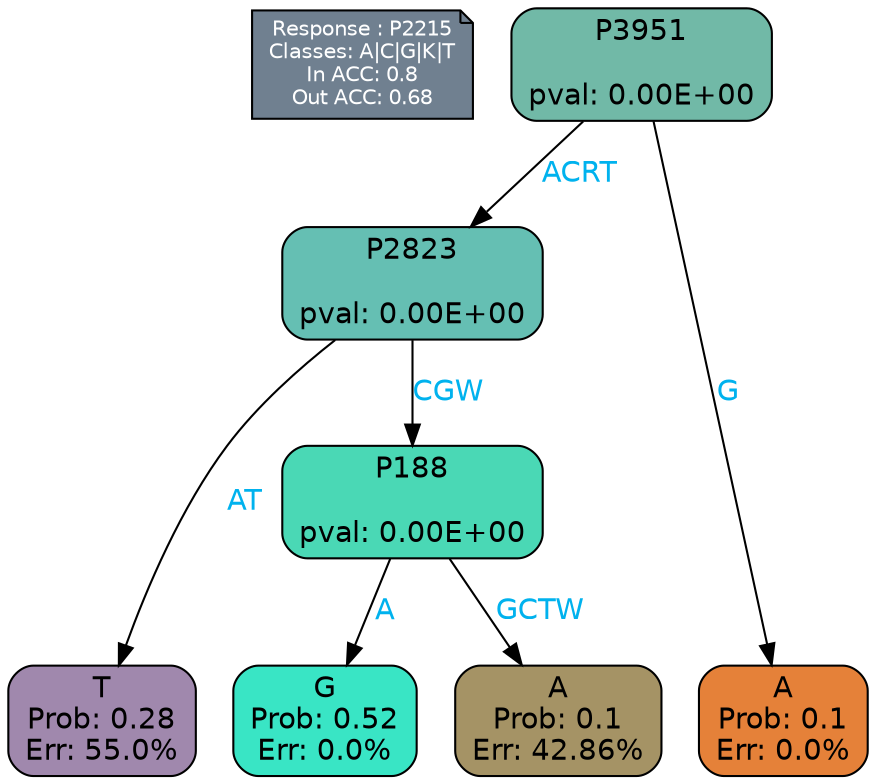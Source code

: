 digraph Tree {
node [shape=box, style="filled, rounded", color="black", fontname=helvetica] ;
graph [ranksep=equally, splines=polylines, bgcolor=transparent, dpi=600] ;
edge [fontname=helvetica] ;
LEGEND [label="Response : P2215
Classes: A|C|G|K|T
In ACC: 0.8
Out ACC: 0.68
",shape=note,align=left,style=filled,fillcolor="slategray",fontcolor="white",fontsize=10];1 [label="P3951

pval: 0.00E+00", fillcolor="#71b9a7"] ;
2 [label="P2823

pval: 0.00E+00", fillcolor="#65bfb3"] ;
3 [label="T
Prob: 0.28
Err: 55.0%", fillcolor="#a088ad"] ;
4 [label="P188

pval: 0.00E+00", fillcolor="#4ad8b5"] ;
5 [label="G
Prob: 0.52
Err: 0.0%", fillcolor="#39e5c5"] ;
6 [label="A
Prob: 0.1
Err: 42.86%", fillcolor="#a59365"] ;
7 [label="A
Prob: 0.1
Err: 0.0%", fillcolor="#e58139"] ;
1 -> 2 [label="ACRT",fontcolor=deepskyblue2] ;
1 -> 7 [label="G",fontcolor=deepskyblue2] ;
2 -> 3 [label="AT",fontcolor=deepskyblue2] ;
2 -> 4 [label="CGW",fontcolor=deepskyblue2] ;
4 -> 5 [label="A",fontcolor=deepskyblue2] ;
4 -> 6 [label="GCTW",fontcolor=deepskyblue2] ;
{rank = same; 3;5;6;7;}{rank = same; LEGEND;1;}}